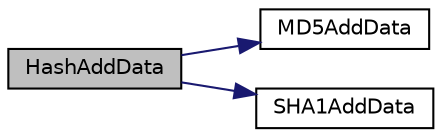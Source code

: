 digraph "HashAddData"
{
  edge [fontname="Helvetica",fontsize="10",labelfontname="Helvetica",labelfontsize="10"];
  node [fontname="Helvetica",fontsize="10",shape=record];
  rankdir="LR";
  Node1 [label="HashAddData",height=0.2,width=0.4,color="black", fillcolor="grey75", style="filled", fontcolor="black"];
  Node1 -> Node2 [color="midnightblue",fontsize="10",style="solid",fontname="Helvetica"];
  Node2 [label="MD5AddData",height=0.2,width=0.4,color="black", fillcolor="white", style="filled",URL="$_hashes_8c.html#a0d536787cbcb09c63b74828d4d67921c"];
  Node1 -> Node3 [color="midnightblue",fontsize="10",style="solid",fontname="Helvetica"];
  Node3 [label="SHA1AddData",height=0.2,width=0.4,color="black", fillcolor="white", style="filled",URL="$_hashes_8c.html#a4f86590ad03b2f8206e9350a94d68f9e"];
}
